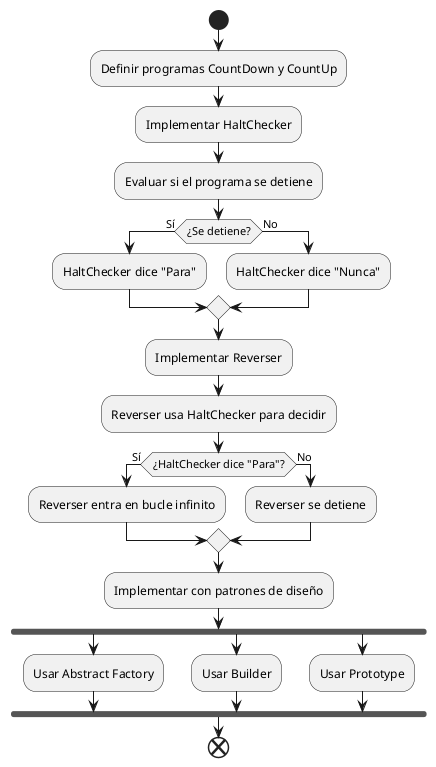 @startuml
start
    :Definir programas CountDown y CountUp;
    :Implementar HaltChecker;
    :Evaluar si el programa se detiene;

    if (¿Se detiene?) then (Sí)
        :HaltChecker dice "Para";
    else (No)
        :HaltChecker dice "Nunca";
    endif

    :Implementar Reverser;
    :Reverser usa HaltChecker para decidir;

    if (¿HaltChecker dice "Para"?) then (Sí)
        :Reverser entra en bucle infinito;
    else (No)
        :Reverser se detiene;
    endif

    :Implementar con patrones de diseño;
    fork
        :Usar Abstract Factory;
    fork again
        :Usar Builder;
    fork again
        :Usar Prototype;
    end fork

end
@enduml